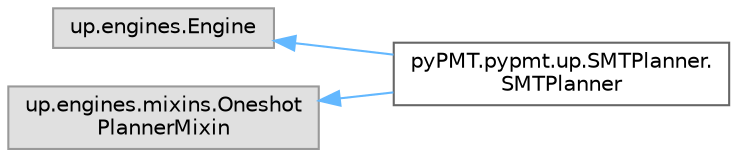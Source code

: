 digraph "Graphical Class Hierarchy"
{
 // LATEX_PDF_SIZE
  bgcolor="transparent";
  edge [fontname=Helvetica,fontsize=10,labelfontname=Helvetica,labelfontsize=10];
  node [fontname=Helvetica,fontsize=10,shape=box,height=0.2,width=0.4];
  rankdir="LR";
  Node0 [id="Node000000",label="up.engines.Engine",height=0.2,width=0.4,color="grey60", fillcolor="#E0E0E0", style="filled",tooltip=" "];
  Node0 -> Node1 [id="edge12_Node000000_Node000001",dir="back",color="steelblue1",style="solid",tooltip=" "];
  Node1 [id="Node000001",label="pyPMT.pypmt.up.SMTPlanner.\lSMTPlanner",height=0.2,width=0.4,color="grey40", fillcolor="white", style="filled",URL="$classpyPMT_1_1pypmt_1_1up_1_1SMTPlanner_1_1SMTPlanner.html",tooltip=" "];
  Node2 [id="Node000002",label="up.engines.mixins.Oneshot\lPlannerMixin",height=0.2,width=0.4,color="grey60", fillcolor="#E0E0E0", style="filled",tooltip=" "];
  Node2 -> Node1 [id="edge13_Node000002_Node000001",dir="back",color="steelblue1",style="solid",tooltip=" "];
}
